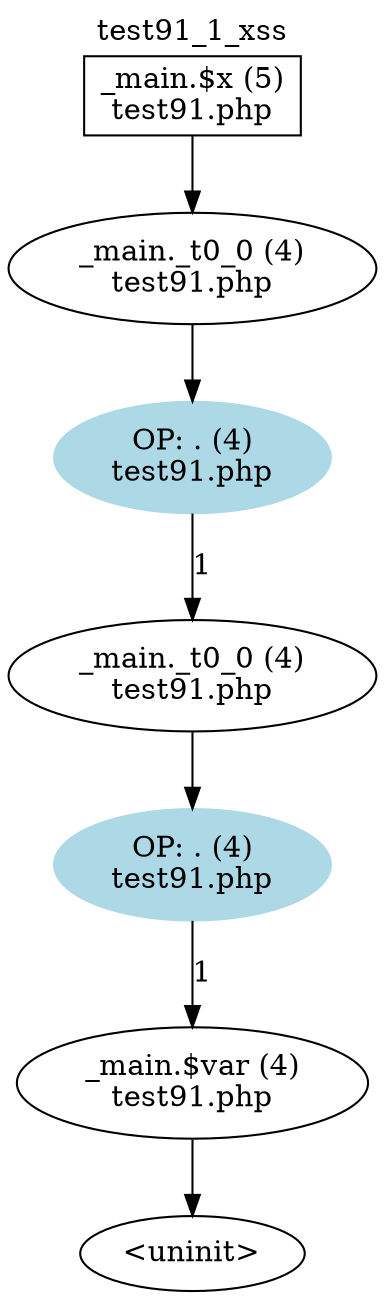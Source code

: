 digraph cfg {
  label="test91_1_xss";
  labelloc=t;
  n1 [shape=box, label="_main.$x (5)\ntest91.php"];
  n2 [shape=ellipse, label="_main._t0_0 (4)\ntest91.php"];
  n3 [shape=ellipse, label="OP: . (4)\ntest91.php",style=filled,color=lightblue];
  n4 [shape=ellipse, label="_main._t0_0 (4)\ntest91.php"];
  n5 [shape=ellipse, label="OP: . (4)\ntest91.php",style=filled,color=lightblue];
  n6 [shape=ellipse, label="_main.$var (4)\ntest91.php"];
  n7 [shape=ellipse, label="<uninit>"];
  n1 -> n2;
  n2 -> n3;
  n3 -> n4[label="1"];
  n4 -> n5;
  n5 -> n6[label="1"];
  n6 -> n7;
}
